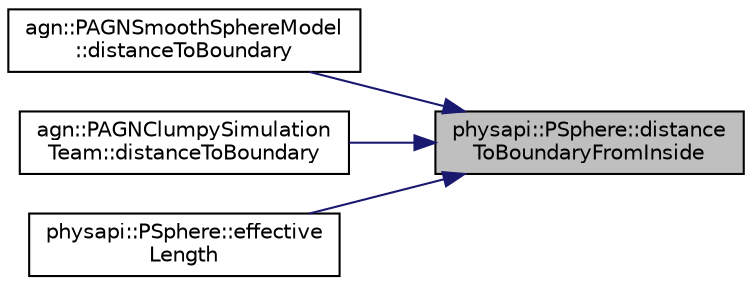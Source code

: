 digraph "physapi::PSphere::distanceToBoundaryFromInside"
{
 // LATEX_PDF_SIZE
  edge [fontname="Helvetica",fontsize="10",labelfontname="Helvetica",labelfontsize="10"];
  node [fontname="Helvetica",fontsize="10",shape=record];
  rankdir="RL";
  Node1 [label="physapi::PSphere::distance\lToBoundaryFromInside",height=0.2,width=0.4,color="black", fillcolor="grey75", style="filled", fontcolor="black",tooltip="Get the distance to the geometry's boundaries from an inside point."];
  Node1 -> Node2 [dir="back",color="midnightblue",fontsize="10",style="solid"];
  Node2 [label="agn::PAGNSmoothSphereModel\l::distanceToBoundary",height=0.2,width=0.4,color="black", fillcolor="white", style="filled",URL="$classagn_1_1_p_a_g_n_smooth_sphere_model.html#a64494fc9cca719eb6c53c7fe551ec96d",tooltip=" "];
  Node1 -> Node3 [dir="back",color="midnightblue",fontsize="10",style="solid"];
  Node3 [label="agn::PAGNClumpySimulation\lTeam::distanceToBoundary",height=0.2,width=0.4,color="black", fillcolor="white", style="filled",URL="$classagn_1_1_p_a_g_n_clumpy_simulation_team.html#ac34a1368c306ff75648d347a2d3208fe",tooltip=" "];
  Node1 -> Node4 [dir="back",color="midnightblue",fontsize="10",style="solid"];
  Node4 [label="physapi::PSphere::effective\lLength",height=0.2,width=0.4,color="black", fillcolor="white", style="filled",URL="$classphysapi_1_1_p_sphere.html#a3004e94d16b896bd17159ee9a0b639ed",tooltip="Get the length inside the geometry starting from a position."];
}
